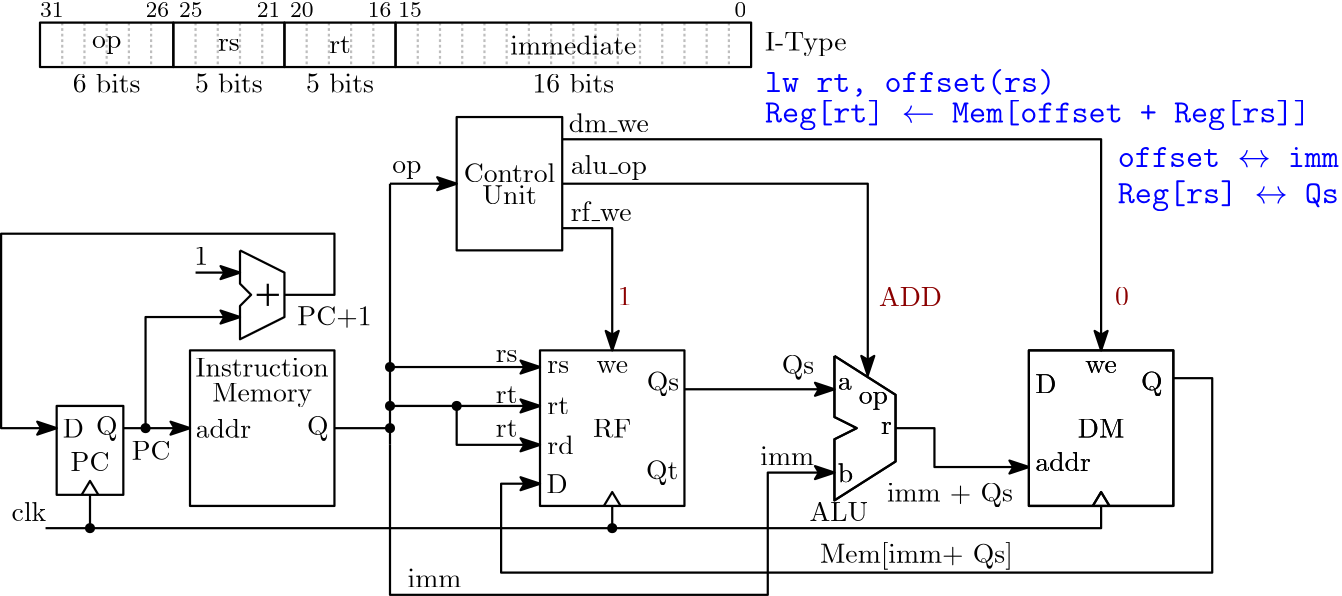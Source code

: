 <?xml version="1.0"?>
<!DOCTYPE ipe SYSTEM "ipe.dtd">
<ipe version="70206" creator="Ipe 7.2.10">
<info created="D:20190917234003" modified="D:20200423114856"/>
<ipestyle name="basic">
<symbol name="arrow/arc(spx)">
<path stroke="sym-stroke" fill="sym-stroke" pen="sym-pen">
0 0 m
-1 0.333 l
-1 -0.333 l
h
</path>
</symbol>
<symbol name="arrow/farc(spx)">
<path stroke="sym-stroke" fill="white" pen="sym-pen">
0 0 m
-1 0.333 l
-1 -0.333 l
h
</path>
</symbol>
<symbol name="arrow/ptarc(spx)">
<path stroke="sym-stroke" fill="sym-stroke" pen="sym-pen">
0 0 m
-1 0.333 l
-0.8 0 l
-1 -0.333 l
h
</path>
</symbol>
<symbol name="arrow/fptarc(spx)">
<path stroke="sym-stroke" fill="white" pen="sym-pen">
0 0 m
-1 0.333 l
-0.8 0 l
-1 -0.333 l
h
</path>
</symbol>
<symbol name="mark/circle(sx)" transformations="translations">
<path fill="sym-stroke">
0.6 0 0 0.6 0 0 e
0.4 0 0 0.4 0 0 e
</path>
</symbol>
<symbol name="mark/disk(sx)" transformations="translations">
<path fill="sym-stroke">
0.6 0 0 0.6 0 0 e
</path>
</symbol>
<symbol name="mark/fdisk(sfx)" transformations="translations">
<group>
<path fill="sym-fill">
0.5 0 0 0.5 0 0 e
</path>
<path fill="sym-stroke" fillrule="eofill">
0.6 0 0 0.6 0 0 e
0.4 0 0 0.4 0 0 e
</path>
</group>
</symbol>
<symbol name="mark/box(sx)" transformations="translations">
<path fill="sym-stroke" fillrule="eofill">
-0.6 -0.6 m
0.6 -0.6 l
0.6 0.6 l
-0.6 0.6 l
h
-0.4 -0.4 m
0.4 -0.4 l
0.4 0.4 l
-0.4 0.4 l
h
</path>
</symbol>
<symbol name="mark/square(sx)" transformations="translations">
<path fill="sym-stroke">
-0.6 -0.6 m
0.6 -0.6 l
0.6 0.6 l
-0.6 0.6 l
h
</path>
</symbol>
<symbol name="mark/fsquare(sfx)" transformations="translations">
<group>
<path fill="sym-fill">
-0.5 -0.5 m
0.5 -0.5 l
0.5 0.5 l
-0.5 0.5 l
h
</path>
<path fill="sym-stroke" fillrule="eofill">
-0.6 -0.6 m
0.6 -0.6 l
0.6 0.6 l
-0.6 0.6 l
h
-0.4 -0.4 m
0.4 -0.4 l
0.4 0.4 l
-0.4 0.4 l
h
</path>
</group>
</symbol>
<symbol name="mark/cross(sx)" transformations="translations">
<group>
<path fill="sym-stroke">
-0.43 -0.57 m
0.57 0.43 l
0.43 0.57 l
-0.57 -0.43 l
h
</path>
<path fill="sym-stroke">
-0.43 0.57 m
0.57 -0.43 l
0.43 -0.57 l
-0.57 0.43 l
h
</path>
</group>
</symbol>
<symbol name="arrow/fnormal(spx)">
<path stroke="sym-stroke" fill="white" pen="sym-pen">
0 0 m
-1 0.333 l
-1 -0.333 l
h
</path>
</symbol>
<symbol name="arrow/pointed(spx)">
<path stroke="sym-stroke" fill="sym-stroke" pen="sym-pen">
0 0 m
-1 0.333 l
-0.8 0 l
-1 -0.333 l
h
</path>
</symbol>
<symbol name="arrow/fpointed(spx)">
<path stroke="sym-stroke" fill="white" pen="sym-pen">
0 0 m
-1 0.333 l
-0.8 0 l
-1 -0.333 l
h
</path>
</symbol>
<symbol name="arrow/linear(spx)">
<path stroke="sym-stroke" pen="sym-pen">
-1 0.333 m
0 0 l
-1 -0.333 l
</path>
</symbol>
<symbol name="arrow/fdouble(spx)">
<path stroke="sym-stroke" fill="white" pen="sym-pen">
0 0 m
-1 0.333 l
-1 -0.333 l
h
-1 0 m
-2 0.333 l
-2 -0.333 l
h
</path>
</symbol>
<symbol name="arrow/double(spx)">
<path stroke="sym-stroke" fill="sym-stroke" pen="sym-pen">
0 0 m
-1 0.333 l
-1 -0.333 l
h
-1 0 m
-2 0.333 l
-2 -0.333 l
h
</path>
</symbol>
<pen name="heavier" value="0.8"/>
<pen name="fat" value="1.2"/>
<pen name="ultrafat" value="2"/>
<symbolsize name="large" value="5"/>
<symbolsize name="small" value="2"/>
<symbolsize name="tiny" value="1.1"/>
<arrowsize name="large" value="10"/>
<arrowsize name="small" value="5"/>
<arrowsize name="tiny" value="3"/>
<color name="red1" value="1 0 0"/>
<color name="red2" value="0.933 0 0"/>
<color name="red3" value="0.804 0 0"/>
<color name="red4" value="0.545 0 0"/>
<color name="green1" value="0 1 0"/>
<color name="green2" value="0 0.933 0"/>
<color name="green3" value="0 0.804 0"/>
<color name="green4" value="0 0.545 0"/>
<color name="green" value="0 1 0"/>
<color name="blue1" value="0 0 1"/>
<color name="blue2" value="0 0 0.933"/>
<color name="blue3" value="0 0 0.804"/>
<color name="blue4" value="0 0 0.545"/>
<color name="yellow" value="1 1 0"/>
<color name="orange" value="1 0.647 0"/>
<color name="gold" value="1 0.843 0"/>
<color name="purple" value="0.627 0.125 0.941"/>
<color name="gray" value="0.745"/>
<color name="brown" value="0.647 0.165 0.165"/>
<color name="navy" value="0 0 0.502"/>
<color name="pink" value="1 0.753 0.796"/>
<color name="seagreen" value="0.18 0.545 0.341"/>
<color name="turquoise" value="0.251 0.878 0.816"/>
<color name="violet" value="0.933 0.51 0.933"/>
<color name="darkblue" value="0 0 0.545"/>
<color name="darkcyan" value="0 0.545 0.545"/>
<color name="darkgray" value="0.663"/>
<color name="darkgreen" value="0 0.392 0"/>
<color name="darkmagenta" value="0.545 0 0.545"/>
<color name="darkorange" value="1 0.549 0"/>
<color name="darkred" value="0.545 0 0"/>
<color name="lightblue" value="0.678 0.847 0.902"/>
<color name="lightcyan" value="0.878 1 1"/>
<color name="lightgray" value="0.827"/>
<color name="lightgreen" value="0.565 0.933 0.565"/>
<color name="lightyellow" value="1 1 0.878"/>
<dashstyle name="dashed1" value="[1] 0"/>
<dashstyle name="dashed2" value="[2] 0"/>
<dashstyle name="dashed3" value="[4] 0"/>
<dashstyle name="dotted1" value="[1 1] 0"/>
<dashstyle name="dotted2" value="[1 2] 0"/>
<dashstyle name="dotted3" value="[1 3] 0"/>
<dashstyle name="dash dotted" value="[4 2 1 2] 0"/>
<dashstyle name="dash dot dotted" value="[4 2 1 2 1 2] 0"/>
<textsize name="large" value="\large"/>
<textsize name="small" value="\small"/>
<textsize name="tiny" value="\tiny"/>
<textsize name="Large" value="\Large"/>
<textsize name="LARGE" value="\LARGE"/>
<textsize name="huge" value="\huge"/>
<textsize name="Huge" value="\Huge"/>
<textsize name="footnote" value="\footnotesize"/>
<textstyle name="center" begin="\begin{center}" end="\end{center}"/>
<textstyle name="itemize" begin="\begin{itemize}" end="\end{itemize}"/>
<textstyle name="item" begin="\begin{itemize}\item{}" end="\end{itemize}"/>
<gridsize name="1 pts" value="1"/>
<gridsize name="2 pts" value="2"/>
<gridsize name="4 pts" value="4"/>
<gridsize name="8 pts (~3 mm)" value="8"/>
<gridsize name="16 pts (~6 mm)" value="16"/>
<gridsize name="32 pts (~12 mm)" value="32"/>
<gridsize name="10 pts (~3.5 mm)" value="10"/>
<gridsize name="20 pts (~7 mm)" value="20"/>
<gridsize name="14 pts (~5 mm)" value="14"/>
<gridsize name="28 pts (~10 mm)" value="28"/>
<gridsize name="56 pts (~20 mm)" value="56"/>
<anglesize name="90 deg" value="90"/>
<anglesize name="60 deg" value="60"/>
<anglesize name="45 deg" value="45"/>
<anglesize name="30 deg" value="30"/>
<anglesize name="22.5 deg" value="22.5"/>
<opacity name="10%" value="0.1"/>
<opacity name="30%" value="0.3"/>
<opacity name="50%" value="0.5"/>
<opacity name="75%" value="0.75"/>
<layout paper="506 234" origin="0 0" frame="506 234"/>
<tiling name="falling" angle="-60" step="4" width="1"/>
<tiling name="rising" angle="30" step="4" width="1"/>
</ipestyle>
<page>
<layer name="alpha"/>
<view layers="alpha" active="alpha"/>
<text layer="alpha" matrix="1 0 0 1 28 -50" transformations="translations" pos="56 126" stroke="black" type="label" width="19.953" height="6.918" depth="0" halign="center" valign="center">addr</text>
<text matrix="1 0 0 1 38 -52" transformations="translations" pos="80 128" stroke="black" type="label" width="7.749" height="6.815" depth="1.93" halign="center" valign="center">Q</text>
<path matrix="1 0 0 1 -110 -464" stroke="black" pen="heavier">
182 568 m
182 512 l
234 512 l
234 568 l
h
</path>
<path matrix="1 0 0 1 0 -44" stroke="black" pen="heavier">
24 128 m
24 96 l
48 96 l
48 128 l
h
</path>
<path matrix="1 0 0 1 0 28" stroke="black" pen="heavier">
33 24 m
36 29 l
39 24 l
</path>
<text matrix="1 0 0 1 14 -44" transformations="translations" pos="16 120" stroke="black" type="label" width="7.61" height="6.808" depth="0" halign="center" valign="center">D</text>
<text matrix="1 0 0 1 20 -56" transformations="translations" pos="16 120" stroke="black" type="label" width="13.975" height="6.808" depth="0" halign="center" valign="center">PC</text>
<text matrix="1 0 0 1 26 -44" transformations="translations" pos="16 120" stroke="black" type="label" width="7.749" height="6.815" depth="1.93" halign="center" valign="center">Q</text>
<text matrix="1 0 0 1 42 -28" transformations="translations" pos="56 126" stroke="black" type="label" width="47.959" height="6.808" depth="0" halign="center" valign="center">Instruction</text>
<text matrix="1 0 0 1 42 -38" transformations="translations" pos="56 126" stroke="black" type="label" width="36.004" height="6.815" depth="1.93" halign="center" valign="center">Memory</text>
<path matrix="1 0 0 1 0 28" stroke="black" pen="heavier">
124 48 m
144 48 l
</path>
<path matrix="1 0 0 1 0 -44" stroke="black" pen="heavier" arrow="pointed/normal">
48 120 m
72 120 l
</path>
<path matrix="1 0 0 1 0 -36" stroke="black" pen="heavier" arrow="pointed/normal">
56 112 m
56 152 l
90 152 l
</path>
<use matrix="1 0 0 1 0 -36" name="mark/disk(sx)" pos="56 112" size="normal" stroke="black"/>
<text matrix="1 0 0 1 108 -4" transformations="translations" pos="16 120" stroke="black" type="label" width="26.705" height="6.808" depth="0.83" halign="center" valign="center">PC+1</text>
<path matrix="0 1 -1 0 250 34" stroke="black" pen="heavier" arrow="pointed/normal">
98 176 m
98 160 l
</path>
<text matrix="1 0 0 1 60 18" transformations="translations" pos="16 120" stroke="black" type="label" width="4.981" height="6.42" depth="0" halign="center" valign="center">1</text>
<text matrix="1 0 0 1 42 -52" transformations="translations" pos="16 120" stroke="black" type="label" width="13.975" height="6.808" depth="0" halign="center" valign="center">PC</text>
<path stroke="black" pen="heavier" arrow="pointed/normal">
106 124 m
124 124 l
124 146 l
4 146 l
4 76 l
24 76 l
</path>
<text matrix="1 0 0 1 -2 -74" transformations="translations" pos="16 120" stroke="black" type="label" width="12.453" height="6.918" depth="0" halign="center" valign="center">clk</text>
<path matrix="1 0 0 1 0 16" stroke="black" pen="heavier">
36 24 m
36 36 l
</path>
<path matrix="1 0 0 1 -16 44" stroke="black" pen="heavier">
184 144 m
184 96 l
222 96 l
222 144 l
h
</path>
<text matrix="1 0 0 1 94.0505 43" transformations="translations" pos="56 126" stroke="black" type="label" width="10.516" height="4.297" depth="1.93" halign="center" valign="center">op</text>
<text matrix="1 0 0 1 130 -24" transformations="translations" pos="56 126" stroke="black" type="label" width="7.832" height="4.289" depth="0" halign="center" valign="center">rs</text>
<text matrix="1 0 0 1 130 -38" transformations="translations" pos="56 126" stroke="black" type="label" width="7.776" height="6.128" depth="0" halign="center" valign="center">rt</text>
<text matrix="1 0 0 1 130 -50" transformations="translations" pos="56 126" stroke="black" type="label" width="7.776" height="6.128" depth="0" halign="center" valign="center">rt</text>
<group matrix="1 0 0 1 0 28">
<path stroke="black" pen="heavier">
90 112 m
90 100 l
94 96 l
90 92 l
90 80 l
106 88 l
106 104 l
90 112 l
</path>
<path matrix="1 0 0 1 28 -28" stroke="black" pen="heavier">
72 128 m
72 120 l
</path>
<path matrix="1 0 0 1 26 -28" stroke="black" pen="heavier">
70 124 m
78 124 l
</path>
</group>
<use matrix="1 0 0 1 0 24" name="mark/disk(sx)" pos="36 16" size="normal" stroke="black"/>
<path matrix="1 0 0 1 0 28" stroke="black" pen="heavier" arrow="pointed/normal">
144 70 m
198 70 l
</path>
<path matrix="1 0 0 1 0 28" stroke="black" pen="heavier" arrow="pointed/normal">
144 56 m
198 56 l
</path>
<path matrix="1 0 0 1 0 14" stroke="black" pen="heavier" arrow="pointed/normal">
168 70 m
168 56 l
198 56 l
</path>
<path matrix="1 0 0 1 0 14" stroke="black" pen="heavier">
144 56 m
144 150 l
</path>
<path matrix="1 0 0 1 16 -464" stroke="black" pen="heavier">
182 568 m
182 512 l
234 512 l
234 568 l
h
</path>
<text matrix="1 0 0 1 168 -50" transformations="translations" pos="56 126" stroke="black" type="label" width="13.837" height="6.808" depth="0" halign="center" valign="center">RF</text>
<text matrix="1 0 0 1 148.555 -28" transformations="translations" pos="56 126" stroke="black" type="label" width="7.832" height="4.289" depth="0" halign="center" valign="center">rs</text>
<text matrix="1 0 0 1 148.528 -42" transformations="translations" pos="56 126" stroke="black" type="label" width="7.776" height="6.128" depth="0" halign="center" valign="center">rt</text>
<text matrix="1 0 0 1 186.277 -34" transformations="translations" pos="56 126" stroke="black" type="label" width="11.678" height="6.815" depth="1.93" halign="center" valign="center">Qs</text>
<text matrix="1 0 0 1 186 -66" transformations="translations" pos="56 126" stroke="black" type="label" width="11.623" height="6.815" depth="1.93" halign="center" valign="center">Qt</text>
<text matrix="1 0 0 1 148.132 -70" transformations="translations" pos="56 126" stroke="black" type="label" width="7.61" height="6.808" depth="0" halign="center" valign="center">D</text>
<text matrix="1 0 0 1 149.358 -56" transformations="translations" pos="56 126" stroke="black" type="label" width="9.437" height="6.918" depth="0" halign="center" valign="center">rd</text>
<path matrix="1 0 0 1 20 28" stroke="black" pen="heavier">
201 20 m
204 25 l
207 20 l
</path>
<path matrix="1 0 0 1 0 16" stroke="black" pen="heavier">
20 24 m
224 24 l
224 32 l
</path>
<path matrix="1 0 0 1 0 14" stroke="black" pen="heavier" arrow="pointed/normal">
144 150 m
168 150 l
</path>
<text matrix="1 0 0 1 168 -28" transformations="translations" pos="56 126" stroke="black" type="label" width="11.346" height="4.289" depth="0" halign="center" valign="center">we</text>
<path matrix="1 0 0 1 58 28" stroke="black" pen="heavier">
246 74 m
246 52 l
254 48 l
246 44 l
246 22 l
268 36 l
268 60 l
246 74 l
</path>
<text matrix="1 0 0 1 262 -40" transformations="translations" pos="56 126" stroke="black" type="label" width="10.516" height="4.297" depth="1.93" halign="center" valign="center">op</text>
<text matrix="1 0 0 1 251.723 -34" transformations="translations" pos="56 126" stroke="black" type="label" width="4.981" height="4.289" depth="0" halign="center" valign="center">a</text>
<text matrix="1 0 0 1 252 -66" transformations="translations" pos="56 126" stroke="black" type="label" width="5.535" height="6.918" depth="0" halign="center" valign="center">b</text>
<text matrix="1 0 0 1 266.723 -50" transformations="translations" pos="56 126" stroke="black" type="label" width="3.902" height="4.289" depth="0" halign="center" valign="center">r</text>
<path stroke="black" pen="heavier" arrow="pointed/normal">
250 90 m
304 90 l
</path>
<text matrix="1 0 0 1 166.754 44" transformations="translations" pos="56 126" stroke="black" type="label" width="27.386" height="6.926" depth="1.93" halign="center" valign="center">alu\_op</text>
<text matrix="1 0 0 1 164 28" transformations="translations" pos="56 126" stroke="black" type="label" width="21.879" height="6.918" depth="0" halign="center" valign="center">rf\_we</text>
<group matrix="1 0 0 1 -16 49.9725">
<text matrix="1 0 0 1 147 -8" transformations="translations" pos="56 126" stroke="black" type="label" width="32.96" height="6.918" depth="0" halign="center" valign="center">Control</text>
<text matrix="1 0 0 1 147 -16" transformations="translations" pos="56 126" stroke="black" type="label" width="19.649" height="6.808" depth="0" halign="center" valign="center">Unit</text>
</group>
<path stroke="black" pen="heavier" arrow="pointed/normal">
206 164 m
316 164 l
316 95 l
</path>
<path matrix="1 0 0 1 0 28" stroke="black" pen="heavier" arrow="pointed/normal">
206 120 m
224 120 l
224 76 l
</path>
<use matrix="1 0 0 1 0 28" name="mark/disk(sx)" pos="144 70" size="normal" stroke="black"/>
<use matrix="1 0 0 1 0 28" name="mark/disk(sx)" pos="144 56" size="normal" stroke="black"/>
<use matrix="1 0 0 1 0 28" name="mark/disk(sx)" pos="144 48" size="normal" stroke="black"/>
<path stroke="black" pen="heavier" arrow="pointed/normal">
426 94 m
440 94 l
440 24 l
184 24 l
184 56 l
198 56 l
</path>
<text matrix="1 0 0 1 277.558 -96" transformations="translations" pos="56 126" stroke="black" type="label" width="69.517" height="7.473" depth="2.49" halign="center" valign="center">Mem[imm+ Qs]</text>
<path stroke="black" pen="heavier" arrow="pointed/normal">
144 70 m
144 16 l
280 16 l
280 60 l
304 60 l
</path>
<text matrix="1 0 0 1 263 45" transformations="translations" pos="16 152" stroke="blue1" type="label" width="104.583" height="8.303" depth="1.66" valign="baseline" size="large">\texttt{lw rt, offset(rs)}</text>
<group matrix="1 0 0 1 -2 42">
<path matrix="1 0 0 1 12 156" stroke="gray" dash="dashed1" pen="heavier">
16 24 m
16 8 l
</path>
<text matrix="1 0 0 1 47 5.93" transformations="translations" pos="234 164" stroke="black" type="label" width="29.334" height="6.815" depth="1.93" valign="baseline">I-Type</text>
<text matrix="1 0 0 1 -87.888 68.936" transformations="translations" pos="212 100" stroke="black" type="label" width="7.776" height="6.128" depth="0" valign="baseline">rt</text>
<text matrix="1 0 0 1 -116.916 83.8555" transformations="translations" pos="201 86" stroke="black" type="label" width="7.832" height="4.289" depth="0" valign="baseline">rs</text>
<text matrix="1 0 0 1 -72.258 63.8165" transformations="translations" pos="111 107" stroke="black" type="label" width="10.516" height="4.297" depth="1.93" valign="baseline">op</text>
<text matrix="1 0 0 1 -40 27" transformations="translations" pos="60 155" stroke="black" type="label" width="8.468" height="5.136" depth="0" valign="baseline" size="footnote">31</text>
<text matrix="1 0 0 1 -28 38" transformations="translations" pos="86 144" stroke="black" type="label" width="8.468" height="5.136" depth="0" valign="baseline" size="footnote">26</text>
<text matrix="1 0 0 1 -252 56" transformations="translations" pos="322 126" stroke="black" type="label" width="8.468" height="5.136" depth="0" valign="baseline" size="footnote">25</text>
<text matrix="1 0 0 1 -266 61" transformations="translations" pos="364 121" stroke="black" type="label" width="8.468" height="5.136" depth="0" valign="baseline" size="footnote">21</text>
<text matrix="1 0 0 1 -56 39" transformations="translations" pos="166 143" stroke="black" type="label" width="8.468" height="5.136" depth="0" valign="baseline" size="footnote">20</text>
<text matrix="1 0 0 1 -54 39" transformations="translations" pos="192 143" stroke="black" type="label" width="8.468" height="5.136" depth="0" valign="baseline" size="footnote">16</text>
<text matrix="1 0 0 1 -78 44" transformations="translations" pos="348 138" stroke="black" type="label" width="4.234" height="5.136" depth="0" valign="baseline" size="footnote">0</text>
<text matrix="1 0 0 1 -184 43" transformations="translations" pos="333 139" stroke="black" type="label" width="8.468" height="5.136" depth="0" valign="baseline" size="footnote">15</text>
<path matrix="1 0 0 1 20 156" stroke="gray" dash="dashed1" pen="heavier">
16 24 m
16 8 l
</path>
<path matrix="1 0 0 1 28 156" stroke="gray" dash="dashed1" pen="heavier">
16 24 m
16 8 l
</path>
<path matrix="1 0 0 1 36 156" stroke="gray" dash="dashed1" pen="heavier">
16 24 m
16 8 l
</path>
<path matrix="1 0 0 1 44 156" stroke="gray" dash="dashed1" pen="heavier">
16 24 m
16 8 l
</path>
<path matrix="1 0 0 1 60 156" stroke="gray" dash="dashed1" pen="heavier">
16 24 m
16 8 l
</path>
<path matrix="1 0 0 1 68 156" stroke="gray" dash="dashed1" pen="heavier">
16 24 m
16 8 l
</path>
<path matrix="1 0 0 1 76 156" stroke="gray" dash="dashed1" pen="heavier">
16 24 m
16 8 l
</path>
<path matrix="1 0 0 1 84 156" stroke="gray" dash="dashed1" pen="heavier">
16 24 m
16 8 l
</path>
<path matrix="1 0 0 1 100 156" stroke="gray" dash="dashed1" pen="heavier">
16 24 m
16 8 l
</path>
<path matrix="1 0 0 1 108 156" stroke="gray" dash="dashed1" pen="heavier">
16 24 m
16 8 l
</path>
<path matrix="1 0 0 1 116 156" stroke="gray" dash="dashed1" pen="heavier">
16 24 m
16 8 l
</path>
<path matrix="1 0 0 1 124 156" stroke="gray" dash="dashed1" pen="heavier">
16 24 m
16 8 l
</path>
<path matrix="1 0 0 1 140 156" stroke="gray" dash="dashed1" pen="heavier">
16 24 m
16 8 l
</path>
<path matrix="1 0 0 1 148 156" stroke="gray" dash="dashed1" pen="heavier">
16 24 m
16 8 l
</path>
<path matrix="1 0 0 1 156 156" stroke="gray" dash="dashed1" pen="heavier">
16 24 m
16 8 l
</path>
<path matrix="1 0 0 1 164 156" stroke="gray" dash="dashed1" pen="heavier">
16 24 m
16 8 l
</path>
<path matrix="1 0 0 1 180 156" stroke="gray" dash="dashed1" pen="heavier">
16 24 m
16 8 l
</path>
<path matrix="1 0 0 1 188 156" stroke="gray" dash="dashed1" pen="heavier">
16 24 m
16 8 l
</path>
<path matrix="1 0 0 1 196 156" stroke="gray" dash="dashed1" pen="heavier">
16 24 m
16 8 l
</path>
<path matrix="1 0 0 1 204 156" stroke="gray" dash="dashed1" pen="heavier">
16 24 m
16 8 l
</path>
<path matrix="1 0 0 1 220 156" stroke="gray" dash="dashed1" pen="heavier">
16 24 m
16 8 l
</path>
<path matrix="1 0 0 1 228 156" stroke="gray" dash="dashed1" pen="heavier">
16 24 m
16 8 l
</path>
<path matrix="1 0 0 1 236 156" stroke="gray" dash="dashed1" pen="heavier">
16 24 m
16 8 l
</path>
<path matrix="1 0 0 1 244 156" stroke="gray" dash="dashed1" pen="heavier">
16 24 m
16 8 l
</path>
<path matrix="1 0 0 1 252 156" stroke="gray" dash="dashed1" pen="heavier">
16 24 m
16 8 l
</path>
<path matrix="1 0 0 1 -60 60" stroke="black" pen="heavier">
128 120 m
128 104 l
168 104 l
168 120 l
h
</path>
<path matrix="1 0 0 1 -52 60" stroke="black" pen="heavier">
160 120 m
160 104 l
200 104 l
200 120 l
h
</path>
<path matrix="1 0 0 1 12 156" stroke="black" pen="heavier">
8 24 m
8 8 l
56 8 l
56 24 l
h
</path>
<path matrix="1 0 0 1 172 156" stroke="gray" dash="dashed1" pen="heavier">
16 24 m
16 8 l
</path>
<path matrix="1 0 0 1 212 156" stroke="gray" dash="dashed1" pen="heavier">
16 24 m
16 8 l
</path>
<path matrix="1 0 0 1 12 126" stroke="black" pen="heavier">
136 54 m
136 38 l
264 38 l
264 54 l
h
</path>
<text matrix="1 0 0 1 -145.692 32.541" transformations="translations" pos="335 136" stroke="black" type="label" width="45.385" height="6.918" depth="0" valign="baseline">immediate</text>
<text matrix="1 0 0 1 -79.2045 47.817" transformations="translations" pos="111 107" stroke="black" type="label" width="24.409" height="6.918" depth="0" valign="baseline">6 bits</text>
<text matrix="1 0 0 1 -35.2045 47.817" transformations="translations" pos="111 107" stroke="black" type="label" width="24.409" height="6.918" depth="0" valign="baseline">5 bits</text>
<text matrix="1 0 0 1 4.7955 47.817" transformations="translations" pos="111 107" stroke="black" type="label" width="24.409" height="6.918" depth="0" valign="baseline">5 bits</text>
<text matrix="1 0 0 1 86.305 47.817" transformations="translations" pos="111 107" stroke="black" type="label" width="29.39" height="6.918" depth="0" valign="baseline">16 bits</text>
</group>
<text matrix="1 0 0 1 104 -104" transformations="translations" pos="56 126" stroke="black" type="label" width="19.372" height="6.654" depth="0" halign="center" valign="center">imm</text>
<use matrix="1 0 0 1 0 14" name="mark/disk(sx)" pos="168 70" size="normal" stroke="black"/>
<path matrix="1 0 0 1 192 -464" stroke="black" pen="heavier">
182 568 m
182 512 l
234 512 l
234 568 l
h
</path>
<text matrix="1 0 0 1 344 -50" transformations="translations" pos="56 126" stroke="black" type="label" width="16.743" height="6.808" depth="0" halign="center" valign="center">DM</text>
<text matrix="1 0 0 1 362.277 -34" transformations="translations" pos="56 126" stroke="black" type="label" width="7.749" height="6.815" depth="1.93" halign="center" valign="center">Q</text>
<text matrix="1 0 0 1 324.132 -34" transformations="translations" pos="56 126" stroke="black" type="label" width="7.61" height="6.808" depth="0" halign="center" valign="center">D</text>
<path matrix="1 0 0 1 196 28" stroke="black" pen="heavier">
201 20 m
204 25 l
207 20 l
</path>
<text matrix="1 0 0 1 344 -28" transformations="translations" pos="56 126" stroke="black" type="label" width="11.346" height="4.289" depth="0" halign="center" valign="center">we</text>
<text matrix="1 0 0 1 330.303 -62" transformations="translations" pos="56 126" stroke="black" type="label" width="19.953" height="6.918" depth="0" halign="center" valign="center">addr</text>
<path stroke="black" pen="heavier" arrow="pointed/normal">
326 76 m
340 76 l
340 62 l
374 62 l
</path>
<path matrix="1 0 0 1 58 28" stroke="black" pen="heavier">
246 74 m
246 52 l
254 48 l
246 44 l
246 22 l
268 36 l
268 60 l
246 74 l
</path>
<text matrix="1 0 0 1 262 -40" transformations="translations" pos="56 126" stroke="black" type="label" width="10.516" height="4.297" depth="1.93" halign="center" valign="center">op</text>
<text matrix="1 0 0 1 251.723 -34" transformations="translations" pos="56 126" stroke="black" type="label" width="4.981" height="4.289" depth="0" halign="center" valign="center">a</text>
<text matrix="1 0 0 1 252 -66" transformations="translations" pos="56 126" stroke="black" type="label" width="5.535" height="6.918" depth="0" halign="center" valign="center">b</text>
<text matrix="1 0 0 1 266.723 -50" transformations="translations" pos="56 126" stroke="black" type="label" width="3.902" height="4.289" depth="0" halign="center" valign="center">r</text>
<path matrix="1 0 0 1 192 -464" stroke="black" pen="heavier">
182 568 m
182 512 l
234 512 l
234 568 l
h
</path>
<text matrix="1 0 0 1 344 -50" transformations="translations" pos="56 126" stroke="black" type="label" width="16.743" height="6.808" depth="0" halign="center" valign="center">DM</text>
<text matrix="1 0 0 1 362.277 -34" transformations="translations" pos="56 126" stroke="black" type="label" width="7.749" height="6.815" depth="1.93" halign="center" valign="center">Q</text>
<text matrix="1 0 0 1 324.132 -34" transformations="translations" pos="56 126" stroke="black" type="label" width="7.61" height="6.808" depth="0" halign="center" valign="center">D</text>
<path matrix="1 0 0 1 196 28" stroke="black" pen="heavier">
201 20 m
204 25 l
207 20 l
</path>
<text matrix="1 0 0 1 344 -28" transformations="translations" pos="56 126" stroke="black" type="label" width="11.346" height="4.289" depth="0" halign="center" valign="center">we</text>
<text matrix="1 0 0 1 330.303 -62" transformations="translations" pos="56 126" stroke="black" type="label" width="19.953" height="6.918" depth="0" halign="center" valign="center">addr</text>
<path stroke="black" pen="heavier">
224 40 m
400 40 l
400 48 l
</path>
<use name="mark/disk(sx)" pos="224 40" size="normal" stroke="black"/>
<text matrix="1 0 0 1 289.596 -74" transformations="translations" pos="56 126" stroke="black" type="label" width="45.441" height="6.815" depth="1.93" halign="center" valign="center">imm + Qs</text>
<path stroke="black" pen="heavier" arrow="pointed/normal">
206 180 m
400 180 l
400 104 l
</path>
<text matrix="1 0 0 1 166.754 60" transformations="translations" pos="56 126" stroke="black" type="label" width="28.77" height="6.918" depth="0" halign="center" valign="center">dm\_we</text>
<text matrix="1 0 0 1 234.847 -28" transformations="translations" pos="56 126" stroke="black" type="label" width="11.678" height="6.815" depth="1.93" halign="center" valign="center">Qs</text>
<text matrix="1 0 0 1 231 -60" transformations="translations" pos="56 126" stroke="black" type="label" width="19.372" height="6.654" depth="0" halign="center" valign="center">imm</text>
<text matrix="1 0 0 1 263 34" transformations="translations" pos="16 152" stroke="blue1" type="label" width="196.513" height="8.299" depth="2.66" valign="baseline" size="large">\texttt{Reg[rt] $\leftarrow$ Mem[offset + Reg[rs]]}</text>
<text matrix="1 0 0 1 390 18" transformations="translations" pos="16 152" stroke="blue1" type="label" width="79.626" height="7.306" depth="0" valign="baseline" size="large">\texttt{offset $\leftrightarrow$ imm}</text>
<text matrix="1 0 0 1 390 5" transformations="translations" pos="16 152" stroke="blue1" type="label" width="79.626" height="8.299" depth="2.66" valign="baseline" size="large">\texttt{Reg[rs] $\leftrightarrow$ Qs}</text>
<text matrix="1 0 0 1 -5 -11.806" transformations="translations" pos="231 132" stroke="red4" type="label" width="4.981" height="6.42" depth="0" valign="baseline">1</text>
<text matrix="1 0 0 1 174 -11.806" transformations="translations" pos="231 132" stroke="red4" type="label" width="4.981" height="6.42" depth="0" valign="baseline">0</text>
<text matrix="1 0 0 1 89 -12" transformations="translations" pos="231 132" stroke="red4" type="label" width="22.693" height="6.808" depth="0" valign="baseline">ADD</text>
<text matrix="1 0 0 1 249.586 -80" transformations="translations" pos="56 126" stroke="black" type="label" width="21.171" height="6.808" depth="0" halign="center" valign="center">ALU</text>
</page>
</ipe>

